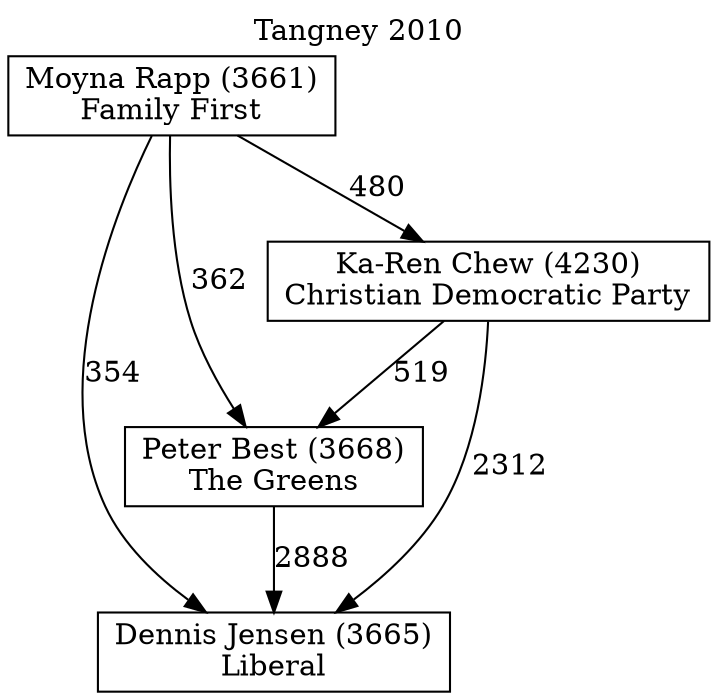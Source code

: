 // House preference flow
digraph "Dennis Jensen (3665)_Tangney_2010" {
	graph [label="Tangney 2010" labelloc=t mclimit=10]
	node [shape=box]
	"Dennis Jensen (3665)" [label="Dennis Jensen (3665)
Liberal"]
	"Peter Best (3668)" [label="Peter Best (3668)
The Greens"]
	"Ka-Ren Chew (4230)" [label="Ka-Ren Chew (4230)
Christian Democratic Party"]
	"Moyna Rapp (3661)" [label="Moyna Rapp (3661)
Family First"]
	"Peter Best (3668)" -> "Dennis Jensen (3665)" [label=2888]
	"Ka-Ren Chew (4230)" -> "Peter Best (3668)" [label=519]
	"Moyna Rapp (3661)" -> "Ka-Ren Chew (4230)" [label=480]
	"Ka-Ren Chew (4230)" -> "Dennis Jensen (3665)" [label=2312]
	"Moyna Rapp (3661)" -> "Dennis Jensen (3665)" [label=354]
	"Moyna Rapp (3661)" -> "Peter Best (3668)" [label=362]
}
